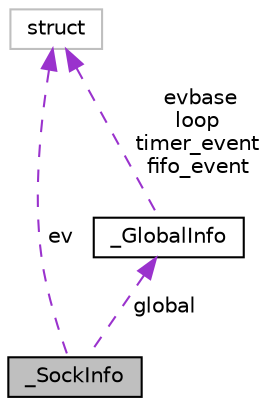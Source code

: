 digraph "_SockInfo"
{
  edge [fontname="Helvetica",fontsize="10",labelfontname="Helvetica",labelfontsize="10"];
  node [fontname="Helvetica",fontsize="10",shape=record];
  Node1 [label="_SockInfo",height=0.2,width=0.4,color="black", fillcolor="grey75", style="filled", fontcolor="black"];
  Node2 -> Node1 [dir="back",color="darkorchid3",fontsize="10",style="dashed",label=" global" ,fontname="Helvetica"];
  Node2 [label="_GlobalInfo",height=0.2,width=0.4,color="black", fillcolor="white", style="filled",URL="$struct___global_info.html"];
  Node3 -> Node2 [dir="back",color="darkorchid3",fontsize="10",style="dashed",label=" evbase\nloop\ntimer_event\nfifo_event" ,fontname="Helvetica"];
  Node3 [label="struct",height=0.2,width=0.4,color="grey75", fillcolor="white", style="filled"];
  Node3 -> Node1 [dir="back",color="darkorchid3",fontsize="10",style="dashed",label=" ev" ,fontname="Helvetica"];
}
